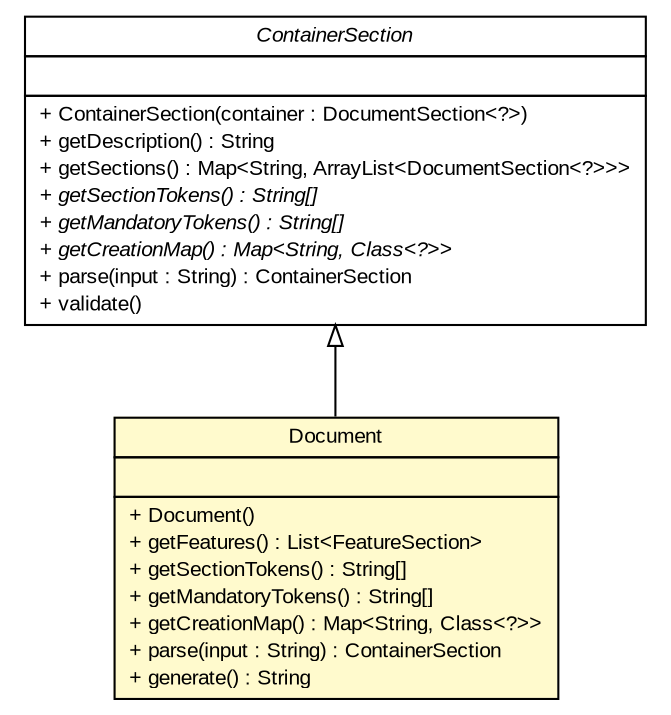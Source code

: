 #!/usr/local/bin/dot
#
# Class diagram 
# Generated by UMLGraph version R5_6 (http://www.umlgraph.org/)
#

digraph G {
	edge [fontname="arial",fontsize=10,labelfontname="arial",labelfontsize=10];
	node [fontname="arial",fontsize=10,shape=plaintext];
	nodesep=0.25;
	ranksep=0.5;
	// com.github.mkolisnyk.aerial.document.Document
	c1697 [label=<<table title="com.github.mkolisnyk.aerial.document.Document" border="0" cellborder="1" cellspacing="0" cellpadding="2" port="p" bgcolor="lemonChiffon" href="./Document.html">
		<tr><td><table border="0" cellspacing="0" cellpadding="1">
<tr><td align="center" balign="center"> Document </td></tr>
		</table></td></tr>
		<tr><td><table border="0" cellspacing="0" cellpadding="1">
<tr><td align="left" balign="left">  </td></tr>
		</table></td></tr>
		<tr><td><table border="0" cellspacing="0" cellpadding="1">
<tr><td align="left" balign="left"> + Document() </td></tr>
<tr><td align="left" balign="left"> + getFeatures() : List&lt;FeatureSection&gt; </td></tr>
<tr><td align="left" balign="left"> + getSectionTokens() : String[] </td></tr>
<tr><td align="left" balign="left"> + getMandatoryTokens() : String[] </td></tr>
<tr><td align="left" balign="left"> + getCreationMap() : Map&lt;String, Class&lt;?&gt;&gt; </td></tr>
<tr><td align="left" balign="left"> + parse(input : String) : ContainerSection </td></tr>
<tr><td align="left" balign="left"> + generate() : String </td></tr>
		</table></td></tr>
		</table>>, URL="./Document.html", fontname="arial", fontcolor="black", fontsize=10.0];
	// com.github.mkolisnyk.aerial.document.ContainerSection
	c1698 [label=<<table title="com.github.mkolisnyk.aerial.document.ContainerSection" border="0" cellborder="1" cellspacing="0" cellpadding="2" port="p" href="./ContainerSection.html">
		<tr><td><table border="0" cellspacing="0" cellpadding="1">
<tr><td align="center" balign="center"><font face="arial italic"> ContainerSection </font></td></tr>
		</table></td></tr>
		<tr><td><table border="0" cellspacing="0" cellpadding="1">
<tr><td align="left" balign="left">  </td></tr>
		</table></td></tr>
		<tr><td><table border="0" cellspacing="0" cellpadding="1">
<tr><td align="left" balign="left"> + ContainerSection(container : DocumentSection&lt;?&gt;) </td></tr>
<tr><td align="left" balign="left"> + getDescription() : String </td></tr>
<tr><td align="left" balign="left"> + getSections() : Map&lt;String, ArrayList&lt;DocumentSection&lt;?&gt;&gt;&gt; </td></tr>
<tr><td align="left" balign="left"><font face="arial italic" point-size="10.0"> + getSectionTokens() : String[] </font></td></tr>
<tr><td align="left" balign="left"><font face="arial italic" point-size="10.0"> + getMandatoryTokens() : String[] </font></td></tr>
<tr><td align="left" balign="left"><font face="arial italic" point-size="10.0"> + getCreationMap() : Map&lt;String, Class&lt;?&gt;&gt; </font></td></tr>
<tr><td align="left" balign="left"> + parse(input : String) : ContainerSection </td></tr>
<tr><td align="left" balign="left"> + validate() </td></tr>
		</table></td></tr>
		</table>>, URL="./ContainerSection.html", fontname="arial", fontcolor="black", fontsize=10.0];
	//com.github.mkolisnyk.aerial.document.Document extends com.github.mkolisnyk.aerial.document.ContainerSection
	c1698:p -> c1697:p [dir=back,arrowtail=empty];
}

